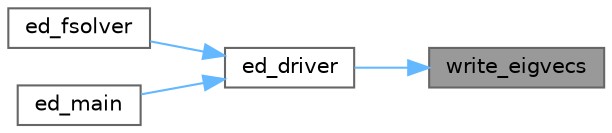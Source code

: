 digraph "write_eigvecs"
{
 // LATEX_PDF_SIZE
  bgcolor="transparent";
  edge [fontname=Helvetica,fontsize=10,labelfontname=Helvetica,labelfontsize=10];
  node [fontname=Helvetica,fontsize=10,shape=box,height=0.2,width=0.4];
  rankdir="RL";
  Node1 [label="write_eigvecs",height=0.2,width=0.4,color="gray40", fillcolor="grey60", style="filled", fontcolor="black",tooltip=" "];
  Node1 -> Node2 [dir="back",color="steelblue1",style="solid"];
  Node2 [label="ed_driver",height=0.2,width=0.4,color="grey40", fillcolor="white", style="filled",URL="$ed__driver_8f90.html#a5706bd8bee60960fe8166de1870e47da",tooltip=" "];
  Node2 -> Node3 [dir="back",color="steelblue1",style="solid"];
  Node3 [label="ed_fsolver",height=0.2,width=0.4,color="grey40", fillcolor="white", style="filled",URL="$pyapi_8f90.html#a6444ebf2c39a1bf243da4800825feb06",tooltip=" "];
  Node2 -> Node4 [dir="back",color="steelblue1",style="solid"];
  Node4 [label="ed_main",height=0.2,width=0.4,color="grey40", fillcolor="white", style="filled",URL="$ed__main_8f90.html#a4d3d4fb36660d909e9dbec9d6bc45282",tooltip=" "];
}
